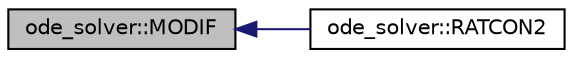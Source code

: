 digraph G
{
  edge [fontname="Helvetica",fontsize="10",labelfontname="Helvetica",labelfontsize="10"];
  node [fontname="Helvetica",fontsize="10",shape=record];
  rankdir=LR;
  Node1 [label="ode_solver::MODIF",height=0.2,width=0.4,color="black", fillcolor="grey75", style="filled" fontcolor="black"];
  Node1 -> Node2 [dir=back,color="midnightblue",fontsize="10",style="solid",fontname="Helvetica"];
  Node2 [label="ode_solver::RATCON2",height=0.2,width=0.4,color="black", fillcolor="white", style="filled",URL="$namespaceode__solver.html#a0d14916db765f90b5b8fc7aa2d58700f"];
}
